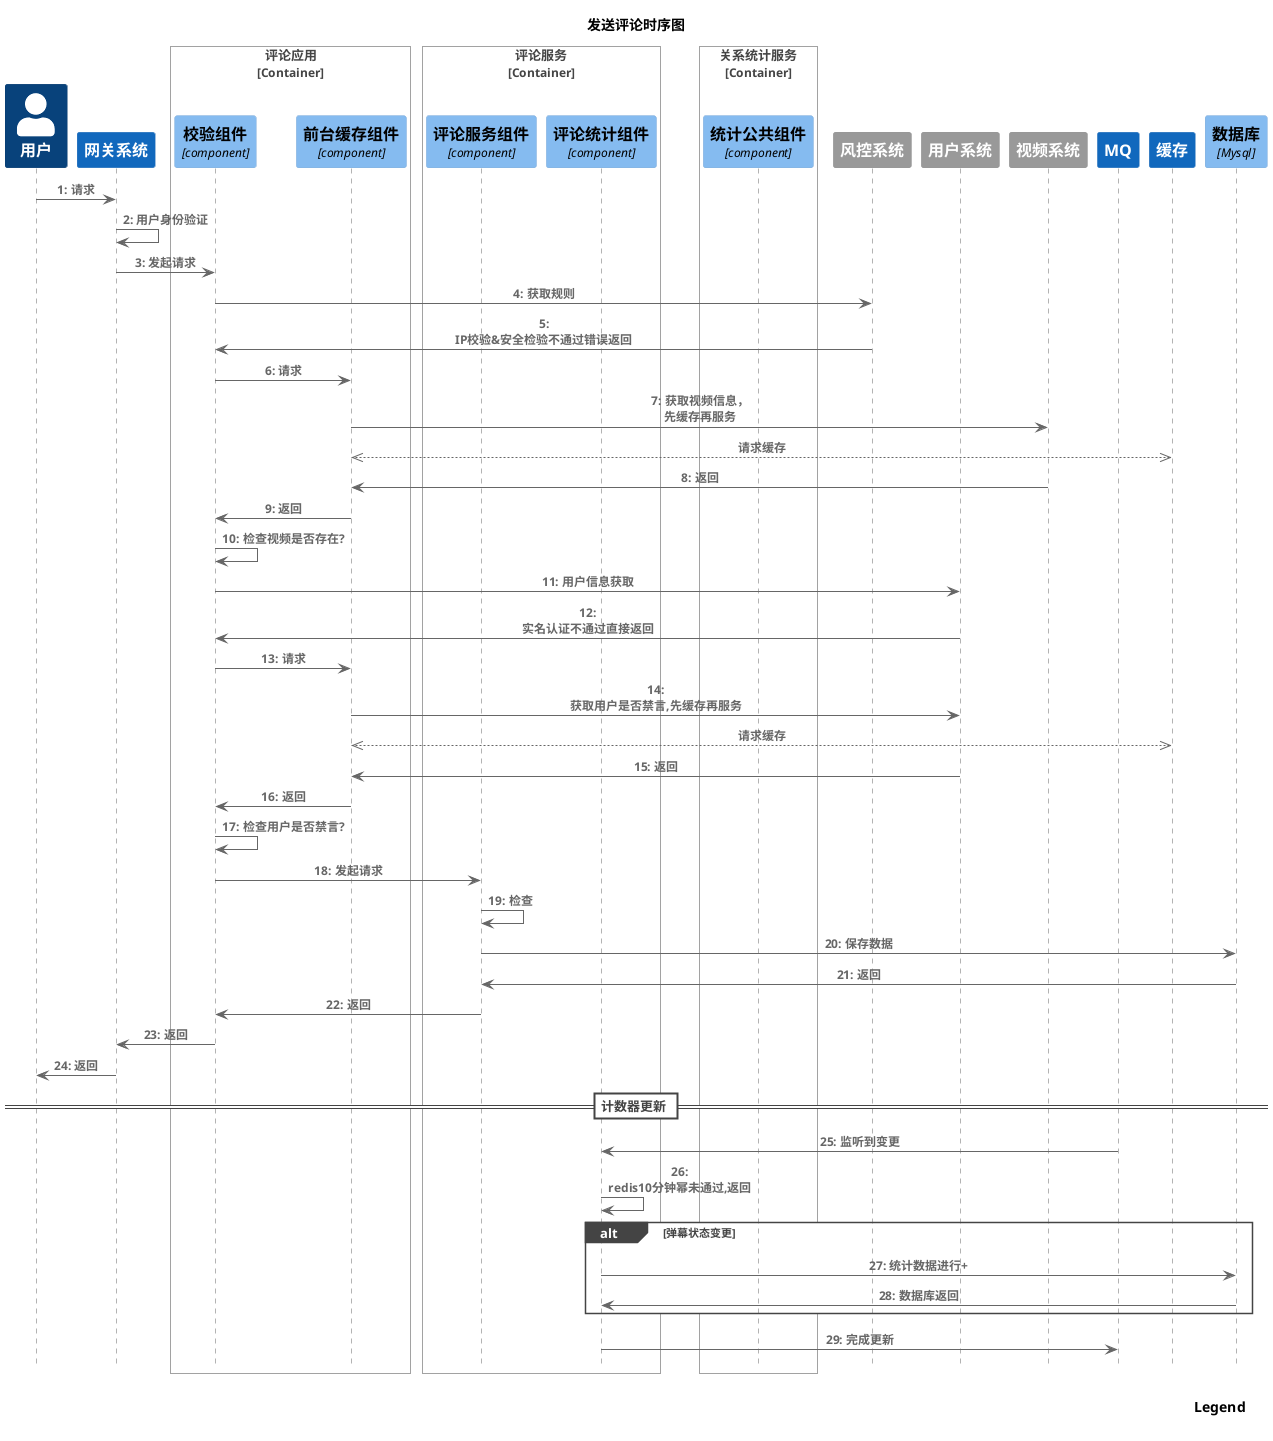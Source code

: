 @startuml
!include <C4/C4_Sequence>
SHOW_INDEX()
SHOW_LEGEND()
title 发送评论时序图
Person(user, "用户")
System(gateway,"网关系统")

Rel(user, gateway, "请求")
Rel(gateway, gateway, "用户身份验证")

Container_Boundary(commentFacade, "评论应用")
    Component(checkComponent, "校验组件", "component", "检验权限组件")
    Component(facadeCacheComponent, "前台缓存组件", "component", "缓存组件")
Boundary_End()

Container_Boundary(commentService, "评论服务")
    Component(commentComponent, "评论服务组件", "component", "评论服务组件")
    Component(commentStatComponent, "评论统计组件", "component", "统计组件")
Boundary_End()

Container_Boundary(relationService, "关系统计服务")
    Component(statComponent, "统计公共组件", "component", "统计公共组件")
Boundary_End()
System_Ext(security,"风控系统")
System_Ext(userSystem,"用户系统")
System_Ext(videoSystem,"视频系统")
System(rocketmq,"MQ")
System(redis,"缓存","redis")
ComponentDb(db, "数据库", "Mysql")

Rel(gateway, checkComponent, "发起请求")

Rel(checkComponent, security, "获取规则")
Rel(security,checkComponent, "IP校验&安全检验不通过错误返回")


Rel(checkComponent, facadeCacheComponent, "请求")
Rel(facadeCacheComponent, videoSystem, "获取视频信息，先缓存再服务")
BiRel(facadeCacheComponent, redis, "请求缓存")
Rel(videoSystem, facadeCacheComponent, "返回")
Rel(facadeCacheComponent, checkComponent, "返回")
Rel(checkComponent, checkComponent, "检查视频是否存在?")


Rel(checkComponent, userSystem, "用户信息获取")
Rel(userSystem,checkComponent, "实名认证不通过直接返回")

Rel(checkComponent, facadeCacheComponent, "请求")
Rel(facadeCacheComponent, userSystem, "获取用户是否禁言,先缓存再服务")
BiRel(facadeCacheComponent, redis, "请求缓存")
Rel(userSystem, facadeCacheComponent, "返回")
Rel(facadeCacheComponent, checkComponent, "返回")
Rel(checkComponent, checkComponent, "检查用户是否禁言?")


Rel(checkComponent, commentComponent, "发起请求")
Rel(commentComponent, commentComponent, "检查")
Rel(commentComponent, db, "保存数据")
Rel(db, commentComponent, "返回")
Rel(commentComponent, checkComponent, "返回")
Rel(checkComponent, gateway, "返回")
Rel(gateway, user, "返回")


== 计数器更新 ==
Rel(rocketmq, commentStatComponent, "监听到变更")
Rel(commentStatComponent, commentStatComponent, "redis10分钟幂未通过,返回")
alt 弹幕状态变更
  Rel(commentStatComponent, db, "统计数据进行+")
  Rel(db, commentStatComponent, "数据库返回")
end
Rel(commentStatComponent, rocketmq, "完成更新")

@enduml
